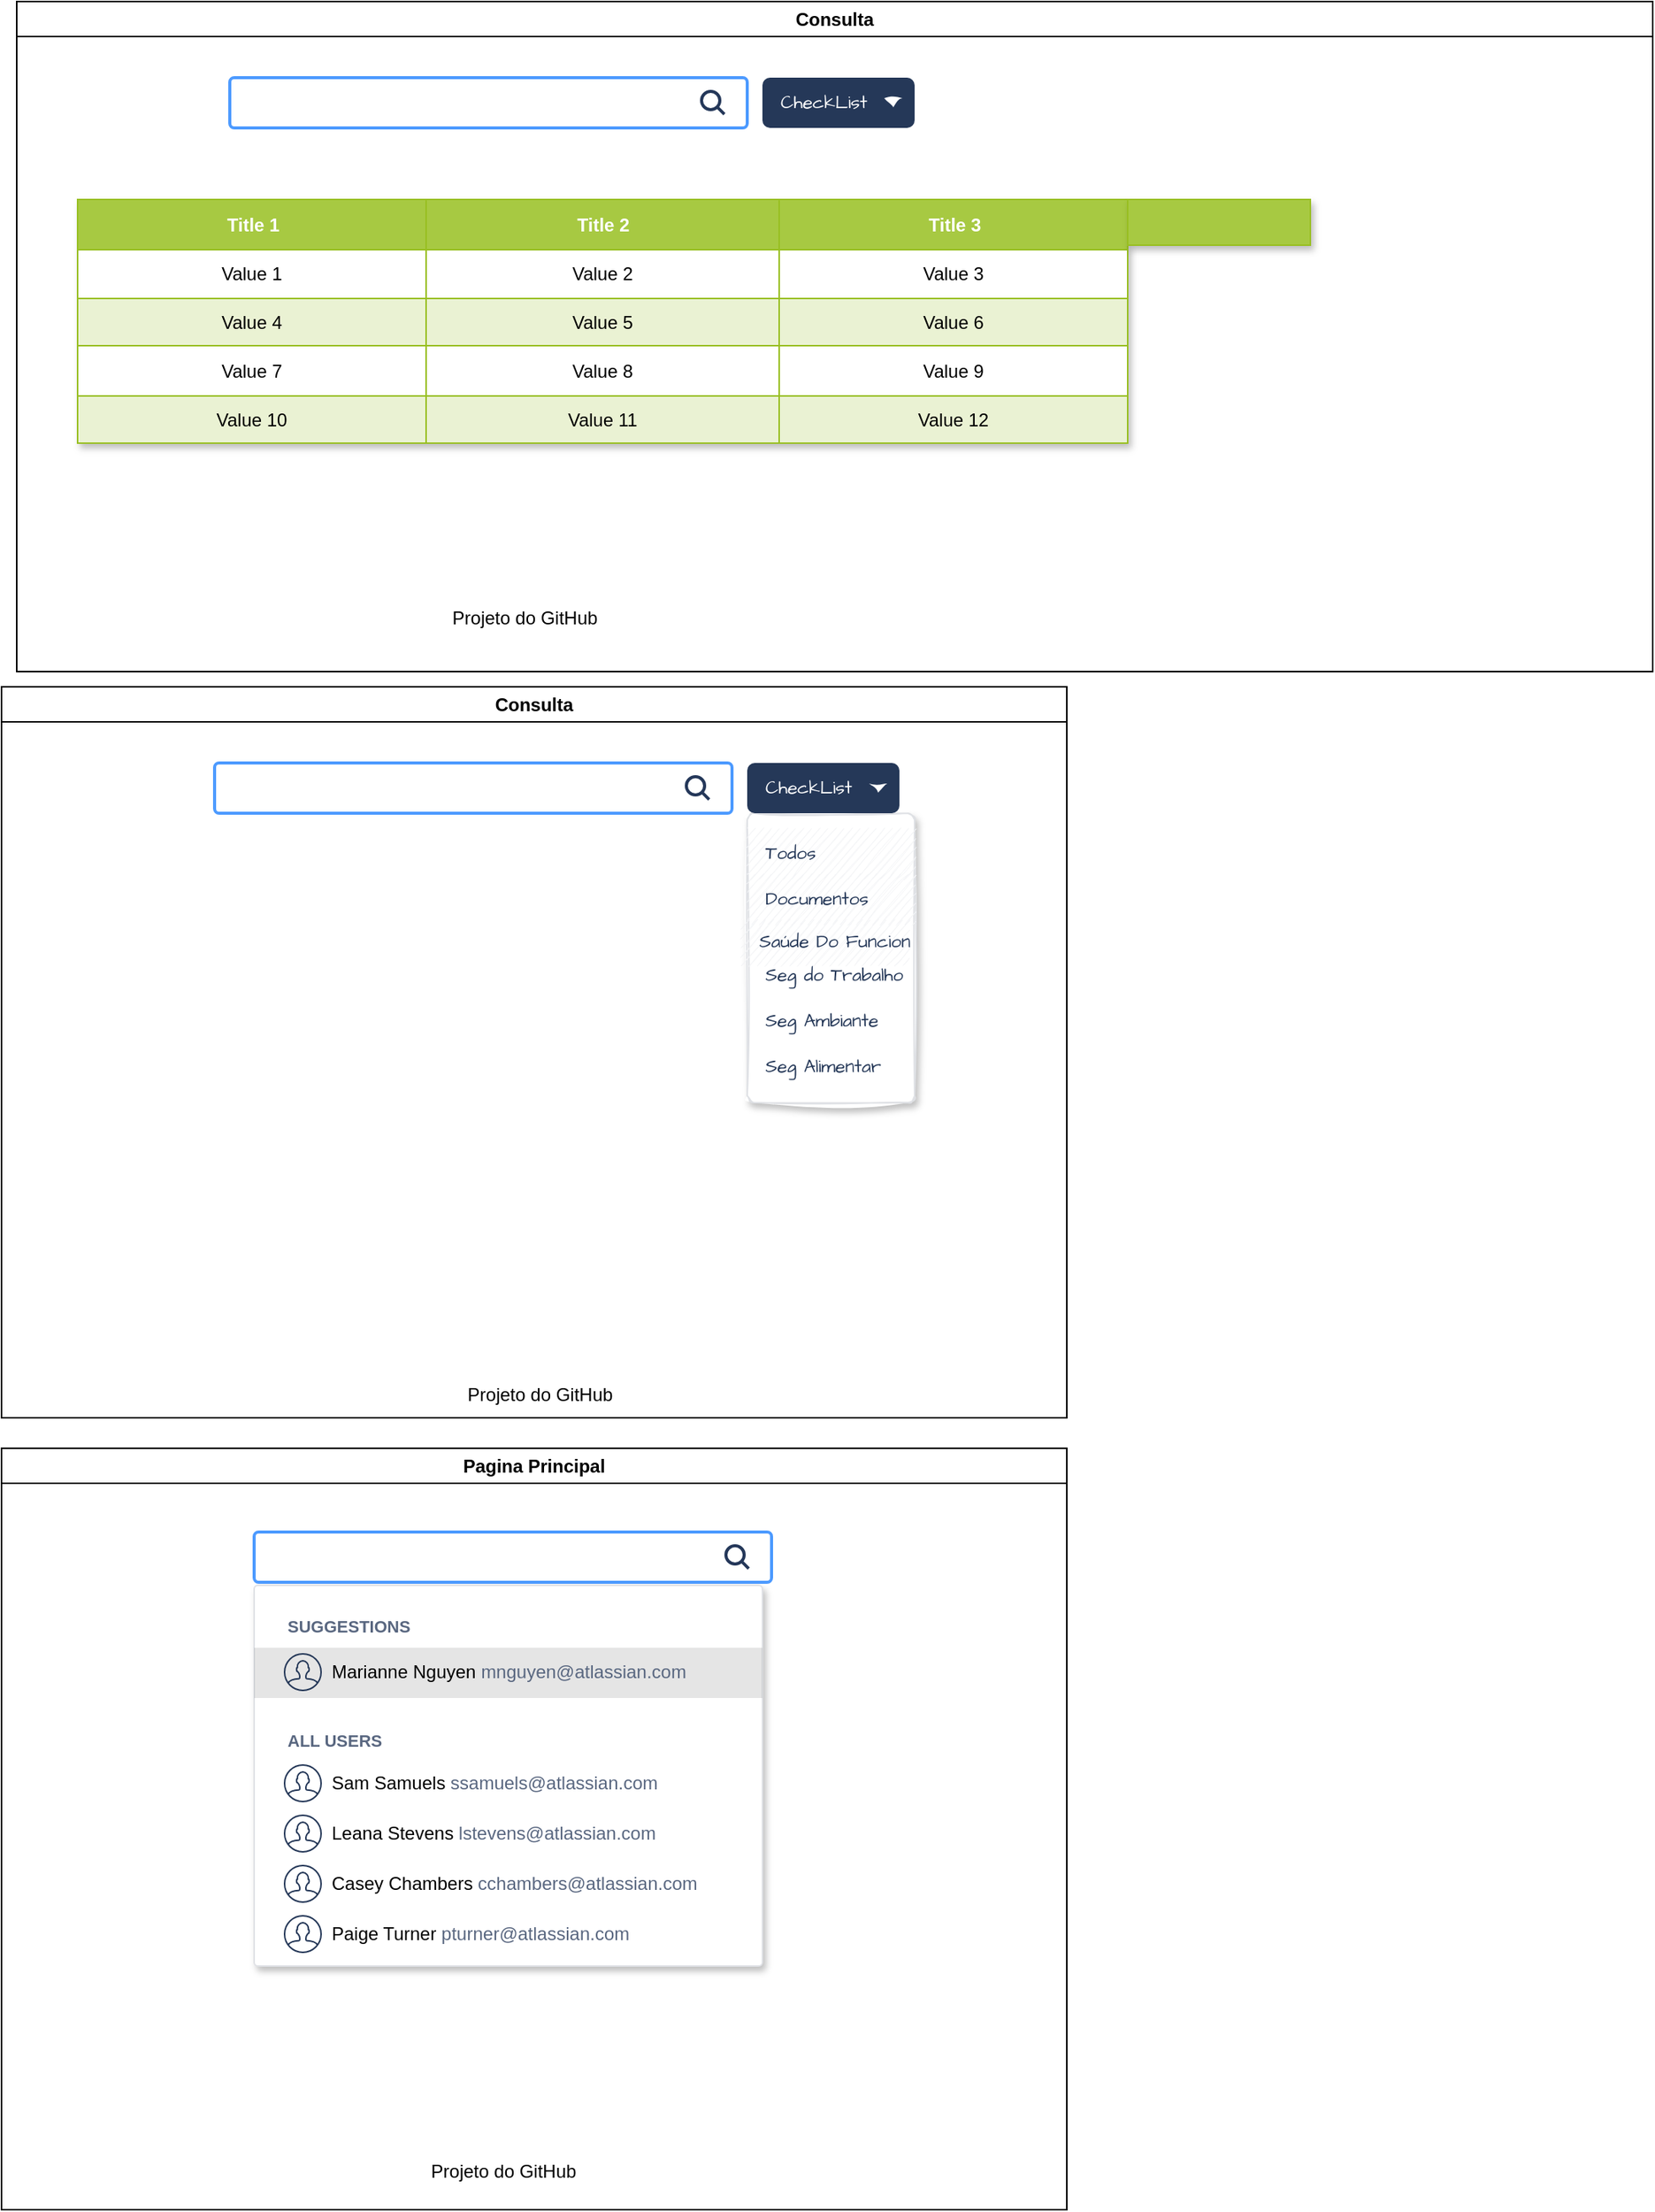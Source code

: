 <mxfile version="21.1.8" type="device" pages="3">
  <diagram id="hYDpLWTTxXOnP5VwEAOP" name="Design">
    <mxGraphModel dx="1643" dy="783" grid="1" gridSize="10" guides="1" tooltips="1" connect="1" arrows="1" fold="1" page="1" pageScale="1" pageWidth="827" pageHeight="1169" math="0" shadow="0">
      <root>
        <mxCell id="0" />
        <mxCell id="1" parent="0" />
        <mxCell id="rD9ZH-jzT0BM88NUUdoJ-6" value="Consulta" style="swimlane;whiteSpace=wrap;html=1;" parent="1" vertex="1">
          <mxGeometry x="90" y="40" width="1075" height="440" as="geometry" />
        </mxCell>
        <mxCell id="rD9ZH-jzT0BM88NUUdoJ-68" value="Projeto do GitHub" style="text;html=1;strokeColor=none;fillColor=none;align=center;verticalAlign=middle;whiteSpace=wrap;rounded=0;" parent="rD9ZH-jzT0BM88NUUdoJ-6" vertex="1">
          <mxGeometry x="259" y="390" width="150" height="30" as="geometry" />
        </mxCell>
        <mxCell id="09MX7oAzeaX3uCbdMfl3-3" value="CheckList" style="rounded=1;fillColor=#253858;strokeColor=none;html=1;fontColor=#ffffff;align=left;fontSize=12;spacingLeft=10;sketch=0;hachureGap=4;pointerEvents=0;fontFamily=Architects Daughter;fontSource=https%3A%2F%2Ffonts.googleapis.com%2Fcss%3Ffamily%3DArchitects%2BDaughter;" parent="rD9ZH-jzT0BM88NUUdoJ-6" vertex="1">
          <mxGeometry x="490" y="50" width="100" height="33" as="geometry" />
        </mxCell>
        <mxCell id="09MX7oAzeaX3uCbdMfl3-4" value="" style="shape=triangle;direction=south;fillColor=#ffffff;strokeColor=none;html=1;sketch=1;hachureGap=4;pointerEvents=0;fontFamily=Architects Daughter;fontSource=https%3A%2F%2Ffonts.googleapis.com%2Fcss%3Ffamily%3DArchitects%2BDaughter;fontSize=20;" parent="09MX7oAzeaX3uCbdMfl3-3" vertex="1">
          <mxGeometry x="1" y="0.5" width="12" height="6" relative="1" as="geometry">
            <mxPoint x="-20" y="-3" as="offset" />
          </mxGeometry>
        </mxCell>
        <mxCell id="09MX7oAzeaX3uCbdMfl3-91" value="" style="rounded=1;arcSize=9;fillColor=#ffffff;strokeColor=#4C9AFF;html=1;strokeWidth=2;spacingLeft=30;fontColor=#000000;align=left" parent="rD9ZH-jzT0BM88NUUdoJ-6" vertex="1">
          <mxGeometry x="140" y="50" width="340" height="33" as="geometry" />
        </mxCell>
        <mxCell id="09MX7oAzeaX3uCbdMfl3-92" value="" style="shape=mxgraph.ios7.icons.looking_glass;fillColor=none;strokeColor=#243759;html=1;strokeWidth=2" parent="09MX7oAzeaX3uCbdMfl3-91" vertex="1">
          <mxGeometry x="1" y="0.5" width="15" height="15" relative="1" as="geometry">
            <mxPoint x="-30" y="-7.5" as="offset" />
          </mxGeometry>
        </mxCell>
        <mxCell id="llxftVUKtbDUr1pnSRmL-74" value="Assets" style="childLayout=tableLayout;recursiveResize=0;strokeColor=#98bf21;fillColor=#A7C942;shadow=1;" vertex="1" parent="rD9ZH-jzT0BM88NUUdoJ-6">
          <mxGeometry x="40" y="130" width="690" height="160" as="geometry" />
        </mxCell>
        <mxCell id="llxftVUKtbDUr1pnSRmL-75" style="shape=tableRow;horizontal=0;startSize=0;swimlaneHead=0;swimlaneBody=0;top=0;left=0;bottom=0;right=0;dropTarget=0;collapsible=0;recursiveResize=0;expand=0;fontStyle=0;strokeColor=inherit;fillColor=#ffffff;" vertex="1" parent="llxftVUKtbDUr1pnSRmL-74">
          <mxGeometry width="690" height="33" as="geometry" />
        </mxCell>
        <mxCell id="llxftVUKtbDUr1pnSRmL-76" value="Title 1" style="connectable=0;recursiveResize=0;strokeColor=inherit;fillColor=#A7C942;align=center;fontStyle=1;fontColor=#FFFFFF;html=1;" vertex="1" parent="llxftVUKtbDUr1pnSRmL-75">
          <mxGeometry width="229" height="33" as="geometry">
            <mxRectangle width="229" height="33" as="alternateBounds" />
          </mxGeometry>
        </mxCell>
        <mxCell id="llxftVUKtbDUr1pnSRmL-77" value="Title 2" style="connectable=0;recursiveResize=0;strokeColor=inherit;fillColor=#A7C942;align=center;fontStyle=1;fontColor=#FFFFFF;html=1;" vertex="1" parent="llxftVUKtbDUr1pnSRmL-75">
          <mxGeometry x="229" width="232" height="33" as="geometry">
            <mxRectangle width="232" height="33" as="alternateBounds" />
          </mxGeometry>
        </mxCell>
        <mxCell id="llxftVUKtbDUr1pnSRmL-78" value="Title 3" style="connectable=0;recursiveResize=0;strokeColor=inherit;fillColor=#A7C942;align=center;fontStyle=1;fontColor=#FFFFFF;html=1;" vertex="1" parent="llxftVUKtbDUr1pnSRmL-75">
          <mxGeometry x="461" width="229" height="33" as="geometry">
            <mxRectangle width="229" height="33" as="alternateBounds" />
          </mxGeometry>
        </mxCell>
        <mxCell id="llxftVUKtbDUr1pnSRmL-79" value="" style="shape=tableRow;horizontal=0;startSize=0;swimlaneHead=0;swimlaneBody=0;top=0;left=0;bottom=0;right=0;dropTarget=0;collapsible=0;recursiveResize=0;expand=0;fontStyle=0;strokeColor=inherit;fillColor=#ffffff;" vertex="1" parent="llxftVUKtbDUr1pnSRmL-74">
          <mxGeometry y="33" width="690" height="32" as="geometry" />
        </mxCell>
        <mxCell id="llxftVUKtbDUr1pnSRmL-80" value="Value 1" style="connectable=0;recursiveResize=0;strokeColor=inherit;fillColor=inherit;align=center;whiteSpace=wrap;html=1;" vertex="1" parent="llxftVUKtbDUr1pnSRmL-79">
          <mxGeometry width="229" height="32" as="geometry">
            <mxRectangle width="229" height="32" as="alternateBounds" />
          </mxGeometry>
        </mxCell>
        <mxCell id="llxftVUKtbDUr1pnSRmL-81" value="Value 2" style="connectable=0;recursiveResize=0;strokeColor=inherit;fillColor=inherit;align=center;whiteSpace=wrap;html=1;" vertex="1" parent="llxftVUKtbDUr1pnSRmL-79">
          <mxGeometry x="229" width="232" height="32" as="geometry">
            <mxRectangle width="232" height="32" as="alternateBounds" />
          </mxGeometry>
        </mxCell>
        <mxCell id="llxftVUKtbDUr1pnSRmL-82" value="Value 3" style="connectable=0;recursiveResize=0;strokeColor=inherit;fillColor=inherit;align=center;whiteSpace=wrap;html=1;" vertex="1" parent="llxftVUKtbDUr1pnSRmL-79">
          <mxGeometry x="461" width="229" height="32" as="geometry">
            <mxRectangle width="229" height="32" as="alternateBounds" />
          </mxGeometry>
        </mxCell>
        <mxCell id="llxftVUKtbDUr1pnSRmL-83" value="" style="shape=tableRow;horizontal=0;startSize=0;swimlaneHead=0;swimlaneBody=0;top=0;left=0;bottom=0;right=0;dropTarget=0;collapsible=0;recursiveResize=0;expand=0;fontStyle=1;strokeColor=inherit;fillColor=#EAF2D3;" vertex="1" parent="llxftVUKtbDUr1pnSRmL-74">
          <mxGeometry y="65" width="690" height="31" as="geometry" />
        </mxCell>
        <mxCell id="llxftVUKtbDUr1pnSRmL-84" value="Value 4" style="connectable=0;recursiveResize=0;strokeColor=inherit;fillColor=inherit;whiteSpace=wrap;html=1;" vertex="1" parent="llxftVUKtbDUr1pnSRmL-83">
          <mxGeometry width="229" height="31" as="geometry">
            <mxRectangle width="229" height="31" as="alternateBounds" />
          </mxGeometry>
        </mxCell>
        <mxCell id="llxftVUKtbDUr1pnSRmL-85" value="Value 5" style="connectable=0;recursiveResize=0;strokeColor=inherit;fillColor=inherit;whiteSpace=wrap;html=1;" vertex="1" parent="llxftVUKtbDUr1pnSRmL-83">
          <mxGeometry x="229" width="232" height="31" as="geometry">
            <mxRectangle width="232" height="31" as="alternateBounds" />
          </mxGeometry>
        </mxCell>
        <mxCell id="llxftVUKtbDUr1pnSRmL-86" value="Value 6" style="connectable=0;recursiveResize=0;strokeColor=inherit;fillColor=inherit;whiteSpace=wrap;html=1;" vertex="1" parent="llxftVUKtbDUr1pnSRmL-83">
          <mxGeometry x="461" width="229" height="31" as="geometry">
            <mxRectangle width="229" height="31" as="alternateBounds" />
          </mxGeometry>
        </mxCell>
        <mxCell id="llxftVUKtbDUr1pnSRmL-87" value="" style="shape=tableRow;horizontal=0;startSize=0;swimlaneHead=0;swimlaneBody=0;top=0;left=0;bottom=0;right=0;dropTarget=0;collapsible=0;recursiveResize=0;expand=0;fontStyle=0;strokeColor=inherit;fillColor=#ffffff;" vertex="1" parent="llxftVUKtbDUr1pnSRmL-74">
          <mxGeometry y="96" width="690" height="33" as="geometry" />
        </mxCell>
        <mxCell id="llxftVUKtbDUr1pnSRmL-88" value="Value 7" style="connectable=0;recursiveResize=0;strokeColor=inherit;fillColor=inherit;fontStyle=0;align=center;whiteSpace=wrap;html=1;" vertex="1" parent="llxftVUKtbDUr1pnSRmL-87">
          <mxGeometry width="229" height="33" as="geometry">
            <mxRectangle width="229" height="33" as="alternateBounds" />
          </mxGeometry>
        </mxCell>
        <mxCell id="llxftVUKtbDUr1pnSRmL-89" value="Value 8" style="connectable=0;recursiveResize=0;strokeColor=inherit;fillColor=inherit;fontStyle=0;align=center;whiteSpace=wrap;html=1;" vertex="1" parent="llxftVUKtbDUr1pnSRmL-87">
          <mxGeometry x="229" width="232" height="33" as="geometry">
            <mxRectangle width="232" height="33" as="alternateBounds" />
          </mxGeometry>
        </mxCell>
        <mxCell id="llxftVUKtbDUr1pnSRmL-90" value="Value 9" style="connectable=0;recursiveResize=0;strokeColor=inherit;fillColor=inherit;fontStyle=0;align=center;whiteSpace=wrap;html=1;" vertex="1" parent="llxftVUKtbDUr1pnSRmL-87">
          <mxGeometry x="461" width="229" height="33" as="geometry">
            <mxRectangle width="229" height="33" as="alternateBounds" />
          </mxGeometry>
        </mxCell>
        <mxCell id="llxftVUKtbDUr1pnSRmL-91" value="" style="shape=tableRow;horizontal=0;startSize=0;swimlaneHead=0;swimlaneBody=0;top=0;left=0;bottom=0;right=0;dropTarget=0;collapsible=0;recursiveResize=0;expand=0;fontStyle=1;strokeColor=inherit;fillColor=#EAF2D3;" vertex="1" parent="llxftVUKtbDUr1pnSRmL-74">
          <mxGeometry y="129" width="690" height="31" as="geometry" />
        </mxCell>
        <mxCell id="llxftVUKtbDUr1pnSRmL-92" value="Value 10" style="connectable=0;recursiveResize=0;strokeColor=inherit;fillColor=inherit;whiteSpace=wrap;html=1;" vertex="1" parent="llxftVUKtbDUr1pnSRmL-91">
          <mxGeometry width="229" height="31" as="geometry">
            <mxRectangle width="229" height="31" as="alternateBounds" />
          </mxGeometry>
        </mxCell>
        <mxCell id="llxftVUKtbDUr1pnSRmL-93" value="Value 11" style="connectable=0;recursiveResize=0;strokeColor=inherit;fillColor=inherit;whiteSpace=wrap;html=1;" vertex="1" parent="llxftVUKtbDUr1pnSRmL-91">
          <mxGeometry x="229" width="232" height="31" as="geometry">
            <mxRectangle width="232" height="31" as="alternateBounds" />
          </mxGeometry>
        </mxCell>
        <mxCell id="llxftVUKtbDUr1pnSRmL-94" value="Value 12" style="connectable=0;recursiveResize=0;strokeColor=inherit;fillColor=inherit;whiteSpace=wrap;html=1;" vertex="1" parent="llxftVUKtbDUr1pnSRmL-91">
          <mxGeometry x="461" width="229" height="31" as="geometry">
            <mxRectangle width="229" height="31" as="alternateBounds" />
          </mxGeometry>
        </mxCell>
        <mxCell id="llxftVUKtbDUr1pnSRmL-95" value="" style="whiteSpace=wrap;html=1;fillColor=#A7C942;strokeColor=#98bf21;shadow=1;" vertex="1" parent="rD9ZH-jzT0BM88NUUdoJ-6">
          <mxGeometry x="730" y="130" width="120" height="30" as="geometry" />
        </mxCell>
        <mxCell id="09MX7oAzeaX3uCbdMfl3-51" value="Pagina Principal" style="swimlane;whiteSpace=wrap;html=1;" parent="1" vertex="1">
          <mxGeometry x="80" y="990" width="700" height="500" as="geometry" />
        </mxCell>
        <mxCell id="09MX7oAzeaX3uCbdMfl3-75" value="" style="rounded=1;arcSize=9;fillColor=#ffffff;strokeColor=#4C9AFF;html=1;strokeWidth=2;spacingLeft=30;fontColor=#000000;align=left" parent="09MX7oAzeaX3uCbdMfl3-51" vertex="1">
          <mxGeometry x="166" y="55" width="340" height="33" as="geometry" />
        </mxCell>
        <mxCell id="09MX7oAzeaX3uCbdMfl3-76" value="" style="shape=mxgraph.ios7.icons.looking_glass;fillColor=none;strokeColor=#243759;html=1;strokeWidth=2" parent="09MX7oAzeaX3uCbdMfl3-75" vertex="1">
          <mxGeometry x="1" y="0.5" width="15" height="15" relative="1" as="geometry">
            <mxPoint x="-30" y="-7.5" as="offset" />
          </mxGeometry>
        </mxCell>
        <mxCell id="09MX7oAzeaX3uCbdMfl3-77" value="" style="rounded=1;fillColor=#ffffff;strokeColor=#DFE1E5;shadow=1;arcSize=1" parent="09MX7oAzeaX3uCbdMfl3-51" vertex="1">
          <mxGeometry x="166" y="90" width="334" height="250" as="geometry" />
        </mxCell>
        <mxCell id="09MX7oAzeaX3uCbdMfl3-78" value="SUGGESTIONS" style="fillColor=none;strokeColor=none;html=1;resizeWidth=1;align=left;spacingLeft=20;fontSize=11;fontStyle=1;fontColor=#596780" parent="09MX7oAzeaX3uCbdMfl3-77" vertex="1">
          <mxGeometry width="265.235" height="33" relative="1" as="geometry">
            <mxPoint y="10" as="offset" />
          </mxGeometry>
        </mxCell>
        <mxCell id="09MX7oAzeaX3uCbdMfl3-79" value="" style="rounded=0;fillColor=#000000;strokeColor=none;html=1;opacity=10;resizeWidth=1" parent="09MX7oAzeaX3uCbdMfl3-77" vertex="1">
          <mxGeometry width="334" height="33" relative="1" as="geometry">
            <mxPoint y="41" as="offset" />
          </mxGeometry>
        </mxCell>
        <mxCell id="09MX7oAzeaX3uCbdMfl3-80" value="Marianne Nguyen &lt;font color=&quot;#596780&quot;&gt;mnguyen@atlassian.com&lt;/font&gt;" style="shape=mxgraph.ios7.icons.user;fillColor=none;strokeColor=#253858;html=1;;align=left;fontSize=12;spacingLeft=5;labelPosition=right;verticalLabelPosition=middle;verticalAlign=middle;" parent="09MX7oAzeaX3uCbdMfl3-77" vertex="1">
          <mxGeometry width="24" height="24" relative="1" as="geometry">
            <mxPoint x="20" y="45" as="offset" />
          </mxGeometry>
        </mxCell>
        <mxCell id="09MX7oAzeaX3uCbdMfl3-81" value="ALL USERS" style="fillColor=none;strokeColor=none;html=1;resizeWidth=1;align=left;spacingLeft=20;fontSize=11;fontStyle=1;fontColor=#596780" parent="09MX7oAzeaX3uCbdMfl3-77" vertex="1">
          <mxGeometry width="265.235" height="33" relative="1" as="geometry">
            <mxPoint y="85" as="offset" />
          </mxGeometry>
        </mxCell>
        <mxCell id="09MX7oAzeaX3uCbdMfl3-82" value="Sam Samuels &lt;font color=&quot;#596780&quot;&gt;ssamuels@atlassian.com&lt;/font&gt;" style="shape=mxgraph.ios7.icons.user;fillColor=none;strokeColor=#253858;html=1;;align=left;fontSize=12;spacingLeft=5;labelPosition=right;verticalLabelPosition=middle;verticalAlign=middle;" parent="09MX7oAzeaX3uCbdMfl3-77" vertex="1">
          <mxGeometry width="24" height="24" relative="1" as="geometry">
            <mxPoint x="20" y="118" as="offset" />
          </mxGeometry>
        </mxCell>
        <mxCell id="09MX7oAzeaX3uCbdMfl3-83" value="Leana Stevens &lt;font color=&quot;#596780&quot;&gt;lstevens@atlassian.com&lt;/font&gt;" style="shape=mxgraph.ios7.icons.user;fillColor=none;strokeColor=#253858;html=1;;align=left;fontSize=12;spacingLeft=5;labelPosition=right;verticalLabelPosition=middle;verticalAlign=middle;" parent="09MX7oAzeaX3uCbdMfl3-77" vertex="1">
          <mxGeometry width="24" height="24" relative="1" as="geometry">
            <mxPoint x="20" y="151" as="offset" />
          </mxGeometry>
        </mxCell>
        <mxCell id="09MX7oAzeaX3uCbdMfl3-84" value="Casey Chambers &lt;font color=&quot;#596780&quot;&gt;cchambers@atlassian.com&lt;/font&gt;" style="shape=mxgraph.ios7.icons.user;fillColor=none;strokeColor=#253858;html=1;;align=left;fontSize=12;spacingLeft=5;labelPosition=right;verticalLabelPosition=middle;verticalAlign=middle;" parent="09MX7oAzeaX3uCbdMfl3-77" vertex="1">
          <mxGeometry width="24" height="24" relative="1" as="geometry">
            <mxPoint x="20" y="184" as="offset" />
          </mxGeometry>
        </mxCell>
        <mxCell id="09MX7oAzeaX3uCbdMfl3-85" value="Paige Turner &lt;font color=&quot;#596780&quot;&gt;pturner@atlassian.com&lt;/font&gt;" style="shape=mxgraph.ios7.icons.user;fillColor=none;strokeColor=#253858;html=1;;align=left;fontSize=12;spacingLeft=5;labelPosition=right;verticalLabelPosition=middle;verticalAlign=middle;" parent="09MX7oAzeaX3uCbdMfl3-77" vertex="1">
          <mxGeometry width="24" height="24" relative="1" as="geometry">
            <mxPoint x="20" y="217" as="offset" />
          </mxGeometry>
        </mxCell>
        <mxCell id="09MX7oAzeaX3uCbdMfl3-93" value="Projeto do GitHub" style="text;html=1;strokeColor=none;fillColor=none;align=center;verticalAlign=middle;whiteSpace=wrap;rounded=0;" parent="09MX7oAzeaX3uCbdMfl3-51" vertex="1">
          <mxGeometry x="255" y="460" width="150" height="30" as="geometry" />
        </mxCell>
        <mxCell id="llxftVUKtbDUr1pnSRmL-26" value="Consulta" style="swimlane;whiteSpace=wrap;html=1;" vertex="1" parent="1">
          <mxGeometry x="80" y="490" width="700" height="480" as="geometry" />
        </mxCell>
        <mxCell id="llxftVUKtbDUr1pnSRmL-27" value="Projeto do GitHub" style="text;html=1;strokeColor=none;fillColor=none;align=center;verticalAlign=middle;whiteSpace=wrap;rounded=0;" vertex="1" parent="llxftVUKtbDUr1pnSRmL-26">
          <mxGeometry x="279" y="450" width="150" height="30" as="geometry" />
        </mxCell>
        <mxCell id="llxftVUKtbDUr1pnSRmL-28" value="" style="rounded=1;fillColor=#ffffff;strokeColor=#DFE1E5;shadow=1;html=1;arcSize=4;sketch=1;hachureGap=4;pointerEvents=0;fontFamily=Architects Daughter;fontSource=https%3A%2F%2Ffonts.googleapis.com%2Fcss%3Ffamily%3DArchitects%2BDaughter;fontSize=20;" vertex="1" parent="llxftVUKtbDUr1pnSRmL-26">
          <mxGeometry x="490" y="83" width="110" height="190" as="geometry" />
        </mxCell>
        <mxCell id="llxftVUKtbDUr1pnSRmL-29" value="Documentos" style="rounded=0;fillColor=#F4F5F7;strokeColor=none;shadow=0;html=1;align=left;fontSize=12;spacingLeft=10;fontColor=#253858;resizeWidth=1;sketch=1;hachureGap=4;pointerEvents=0;fontFamily=Architects Daughter;fontSource=https%3A%2F%2Ffonts.googleapis.com%2Fcss%3Ffamily%3DArchitects%2BDaughter;" vertex="1" parent="llxftVUKtbDUr1pnSRmL-28">
          <mxGeometry width="110" height="33" relative="1" as="geometry">
            <mxPoint y="40" as="offset" />
          </mxGeometry>
        </mxCell>
        <mxCell id="llxftVUKtbDUr1pnSRmL-30" value="Seg do Trabalho" style="rounded=0;fillColor=none;strokeColor=none;shadow=0;html=1;align=left;fontSize=12;spacingLeft=10;fontColor=#253858;resizeWidth=1;sketch=1;hachureGap=4;pointerEvents=0;fontFamily=Architects Daughter;fontSource=https%3A%2F%2Ffonts.googleapis.com%2Fcss%3Ffamily%3DArchitects%2BDaughter;" vertex="1" parent="llxftVUKtbDUr1pnSRmL-28">
          <mxGeometry width="110" height="33" relative="1" as="geometry">
            <mxPoint y="90" as="offset" />
          </mxGeometry>
        </mxCell>
        <mxCell id="llxftVUKtbDUr1pnSRmL-31" value="Seg Ambiante&amp;nbsp;" style="rounded=0;fillColor=none;strokeColor=none;shadow=0;html=1;align=left;fontSize=12;spacingLeft=10;fontColor=#253858;resizeWidth=1;sketch=1;hachureGap=4;pointerEvents=0;fontFamily=Architects Daughter;fontSource=https%3A%2F%2Ffonts.googleapis.com%2Fcss%3Ffamily%3DArchitects%2BDaughter;" vertex="1" parent="llxftVUKtbDUr1pnSRmL-28">
          <mxGeometry width="110" height="33" relative="1" as="geometry">
            <mxPoint y="120" as="offset" />
          </mxGeometry>
        </mxCell>
        <mxCell id="llxftVUKtbDUr1pnSRmL-32" value="Seg Alimentar" style="rounded=0;fillColor=none;strokeColor=none;shadow=0;html=1;align=left;fontSize=12;spacingLeft=10;fontColor=#253858;resizeWidth=1;sketch=1;hachureGap=4;pointerEvents=0;fontFamily=Architects Daughter;fontSource=https%3A%2F%2Ffonts.googleapis.com%2Fcss%3Ffamily%3DArchitects%2BDaughter;" vertex="1" parent="llxftVUKtbDUr1pnSRmL-28">
          <mxGeometry width="110" height="33" relative="1" as="geometry">
            <mxPoint y="150" as="offset" />
          </mxGeometry>
        </mxCell>
        <mxCell id="llxftVUKtbDUr1pnSRmL-33" value="Saúde Do Funcion" style="rounded=0;fillColor=#F4F5F7;strokeColor=none;shadow=0;html=1;align=left;fontSize=12;spacingLeft=10;fontColor=#253858;resizeWidth=1;sketch=1;hachureGap=4;pointerEvents=0;fontFamily=Architects Daughter;fontSource=https%3A%2F%2Ffonts.googleapis.com%2Fcss%3Ffamily%3DArchitects%2BDaughter;" vertex="1" parent="llxftVUKtbDUr1pnSRmL-28">
          <mxGeometry x="-4" y="70" width="110" height="30" as="geometry" />
        </mxCell>
        <mxCell id="llxftVUKtbDUr1pnSRmL-34" value="Todos" style="rounded=0;fillColor=#F4F5F7;strokeColor=none;shadow=0;html=1;align=left;fontSize=12;spacingLeft=10;fontColor=#253858;resizeWidth=1;sketch=1;hachureGap=4;pointerEvents=0;fontFamily=Architects Daughter;fontSource=https%3A%2F%2Ffonts.googleapis.com%2Fcss%3Ffamily%3DArchitects%2BDaughter;" vertex="1" parent="llxftVUKtbDUr1pnSRmL-28">
          <mxGeometry y="10" width="110" height="33" as="geometry" />
        </mxCell>
        <mxCell id="llxftVUKtbDUr1pnSRmL-35" value="CheckList" style="rounded=1;fillColor=#253858;strokeColor=none;html=1;fontColor=#ffffff;align=left;fontSize=12;spacingLeft=10;sketch=0;hachureGap=4;pointerEvents=0;fontFamily=Architects Daughter;fontSource=https%3A%2F%2Ffonts.googleapis.com%2Fcss%3Ffamily%3DArchitects%2BDaughter;" vertex="1" parent="llxftVUKtbDUr1pnSRmL-26">
          <mxGeometry x="490" y="50" width="100" height="33" as="geometry" />
        </mxCell>
        <mxCell id="llxftVUKtbDUr1pnSRmL-36" value="" style="shape=triangle;direction=south;fillColor=#ffffff;strokeColor=none;html=1;sketch=1;hachureGap=4;pointerEvents=0;fontFamily=Architects Daughter;fontSource=https%3A%2F%2Ffonts.googleapis.com%2Fcss%3Ffamily%3DArchitects%2BDaughter;fontSize=20;" vertex="1" parent="llxftVUKtbDUr1pnSRmL-35">
          <mxGeometry x="1" y="0.5" width="12" height="6" relative="1" as="geometry">
            <mxPoint x="-20" y="-3" as="offset" />
          </mxGeometry>
        </mxCell>
        <mxCell id="llxftVUKtbDUr1pnSRmL-37" value="" style="rounded=1;arcSize=9;fillColor=#ffffff;strokeColor=#4C9AFF;html=1;strokeWidth=2;spacingLeft=30;fontColor=#000000;align=left" vertex="1" parent="llxftVUKtbDUr1pnSRmL-26">
          <mxGeometry x="140" y="50" width="340" height="33" as="geometry" />
        </mxCell>
        <mxCell id="llxftVUKtbDUr1pnSRmL-38" value="" style="shape=mxgraph.ios7.icons.looking_glass;fillColor=none;strokeColor=#243759;html=1;strokeWidth=2" vertex="1" parent="llxftVUKtbDUr1pnSRmL-37">
          <mxGeometry x="1" y="0.5" width="15" height="15" relative="1" as="geometry">
            <mxPoint x="-30" y="-7.5" as="offset" />
          </mxGeometry>
        </mxCell>
      </root>
    </mxGraphModel>
  </diagram>
  <diagram id="ysssjvyGe_l7s7X1TWlq" name="BD CheckList">
    <mxGraphModel dx="832" dy="452" grid="1" gridSize="10" guides="1" tooltips="1" connect="1" arrows="1" fold="1" page="1" pageScale="1" pageWidth="827" pageHeight="1169" math="0" shadow="0">
      <root>
        <mxCell id="0" />
        <mxCell id="1" parent="0" />
        <mxCell id="895QK1fmOy8rYr-o2RLP-1" value="PerguntasPadrão" style="shape=table;startSize=30;container=1;collapsible=1;childLayout=tableLayout;fixedRows=1;rowLines=0;fontStyle=1;align=center;resizeLast=1;" parent="1" vertex="1">
          <mxGeometry x="245" y="290" width="150" height="150" as="geometry" />
        </mxCell>
        <mxCell id="895QK1fmOy8rYr-o2RLP-2" value="" style="shape=tableRow;horizontal=0;startSize=0;swimlaneHead=0;swimlaneBody=0;fillColor=none;collapsible=0;dropTarget=0;points=[[0,0.5],[1,0.5]];portConstraint=eastwest;top=0;left=0;right=0;bottom=1;" parent="895QK1fmOy8rYr-o2RLP-1" vertex="1">
          <mxGeometry y="30" width="150" height="30" as="geometry" />
        </mxCell>
        <mxCell id="895QK1fmOy8rYr-o2RLP-3" value="PK" style="shape=partialRectangle;connectable=0;fillColor=none;top=0;left=0;bottom=0;right=0;fontStyle=1;overflow=hidden;" parent="895QK1fmOy8rYr-o2RLP-2" vertex="1">
          <mxGeometry width="30" height="30" as="geometry">
            <mxRectangle width="30" height="30" as="alternateBounds" />
          </mxGeometry>
        </mxCell>
        <mxCell id="895QK1fmOy8rYr-o2RLP-4" value="ID" style="shape=partialRectangle;connectable=0;fillColor=none;top=0;left=0;bottom=0;right=0;align=left;spacingLeft=6;fontStyle=5;overflow=hidden;" parent="895QK1fmOy8rYr-o2RLP-2" vertex="1">
          <mxGeometry x="30" width="120" height="30" as="geometry">
            <mxRectangle width="120" height="30" as="alternateBounds" />
          </mxGeometry>
        </mxCell>
        <mxCell id="895QK1fmOy8rYr-o2RLP-5" value="" style="shape=tableRow;horizontal=0;startSize=0;swimlaneHead=0;swimlaneBody=0;fillColor=none;collapsible=0;dropTarget=0;points=[[0,0.5],[1,0.5]];portConstraint=eastwest;top=0;left=0;right=0;bottom=0;" parent="895QK1fmOy8rYr-o2RLP-1" vertex="1">
          <mxGeometry y="60" width="150" height="30" as="geometry" />
        </mxCell>
        <mxCell id="895QK1fmOy8rYr-o2RLP-6" value="" style="shape=partialRectangle;connectable=0;fillColor=none;top=0;left=0;bottom=0;right=0;editable=1;overflow=hidden;" parent="895QK1fmOy8rYr-o2RLP-5" vertex="1">
          <mxGeometry width="30" height="30" as="geometry">
            <mxRectangle width="30" height="30" as="alternateBounds" />
          </mxGeometry>
        </mxCell>
        <mxCell id="895QK1fmOy8rYr-o2RLP-7" value="Pergunta 1" style="shape=partialRectangle;connectable=0;fillColor=none;top=0;left=0;bottom=0;right=0;align=left;spacingLeft=6;overflow=hidden;" parent="895QK1fmOy8rYr-o2RLP-5" vertex="1">
          <mxGeometry x="30" width="120" height="30" as="geometry">
            <mxRectangle width="120" height="30" as="alternateBounds" />
          </mxGeometry>
        </mxCell>
        <mxCell id="895QK1fmOy8rYr-o2RLP-8" value="" style="shape=tableRow;horizontal=0;startSize=0;swimlaneHead=0;swimlaneBody=0;fillColor=none;collapsible=0;dropTarget=0;points=[[0,0.5],[1,0.5]];portConstraint=eastwest;top=0;left=0;right=0;bottom=0;" parent="895QK1fmOy8rYr-o2RLP-1" vertex="1">
          <mxGeometry y="90" width="150" height="30" as="geometry" />
        </mxCell>
        <mxCell id="895QK1fmOy8rYr-o2RLP-9" value="" style="shape=partialRectangle;connectable=0;fillColor=none;top=0;left=0;bottom=0;right=0;editable=1;overflow=hidden;" parent="895QK1fmOy8rYr-o2RLP-8" vertex="1">
          <mxGeometry width="30" height="30" as="geometry">
            <mxRectangle width="30" height="30" as="alternateBounds" />
          </mxGeometry>
        </mxCell>
        <mxCell id="895QK1fmOy8rYr-o2RLP-10" value="Opção (1,2,3)" style="shape=partialRectangle;connectable=0;fillColor=none;top=0;left=0;bottom=0;right=0;align=left;spacingLeft=6;overflow=hidden;" parent="895QK1fmOy8rYr-o2RLP-8" vertex="1">
          <mxGeometry x="30" width="120" height="30" as="geometry">
            <mxRectangle width="120" height="30" as="alternateBounds" />
          </mxGeometry>
        </mxCell>
        <mxCell id="895QK1fmOy8rYr-o2RLP-11" value="" style="shape=tableRow;horizontal=0;startSize=0;swimlaneHead=0;swimlaneBody=0;fillColor=none;collapsible=0;dropTarget=0;points=[[0,0.5],[1,0.5]];portConstraint=eastwest;top=0;left=0;right=0;bottom=0;" parent="895QK1fmOy8rYr-o2RLP-1" vertex="1">
          <mxGeometry y="120" width="150" height="30" as="geometry" />
        </mxCell>
        <mxCell id="895QK1fmOy8rYr-o2RLP-12" value="" style="shape=partialRectangle;connectable=0;fillColor=none;top=0;left=0;bottom=0;right=0;editable=1;overflow=hidden;" parent="895QK1fmOy8rYr-o2RLP-11" vertex="1">
          <mxGeometry width="30" height="30" as="geometry">
            <mxRectangle width="30" height="30" as="alternateBounds" />
          </mxGeometry>
        </mxCell>
        <mxCell id="895QK1fmOy8rYr-o2RLP-13" value="Observação" style="shape=partialRectangle;connectable=0;fillColor=none;top=0;left=0;bottom=0;right=0;align=left;spacingLeft=6;overflow=hidden;" parent="895QK1fmOy8rYr-o2RLP-11" vertex="1">
          <mxGeometry x="30" width="120" height="30" as="geometry">
            <mxRectangle width="120" height="30" as="alternateBounds" />
          </mxGeometry>
        </mxCell>
        <mxCell id="-gHLVp9EsM4biF3PO2Wi-1" value="Usuário" style="shape=table;startSize=30;container=1;collapsible=1;childLayout=tableLayout;fixedRows=1;rowLines=0;fontStyle=1;align=center;resizeLast=1;" parent="1" vertex="1">
          <mxGeometry x="50" y="110" width="120" height="150" as="geometry" />
        </mxCell>
        <mxCell id="-gHLVp9EsM4biF3PO2Wi-2" value="" style="shape=tableRow;horizontal=0;startSize=0;swimlaneHead=0;swimlaneBody=0;fillColor=none;collapsible=0;dropTarget=0;points=[[0,0.5],[1,0.5]];portConstraint=eastwest;top=0;left=0;right=0;bottom=1;" parent="-gHLVp9EsM4biF3PO2Wi-1" vertex="1">
          <mxGeometry y="30" width="120" height="30" as="geometry" />
        </mxCell>
        <mxCell id="-gHLVp9EsM4biF3PO2Wi-3" value="PK" style="shape=partialRectangle;connectable=0;fillColor=none;top=0;left=0;bottom=0;right=0;fontStyle=1;overflow=hidden;" parent="-gHLVp9EsM4biF3PO2Wi-2" vertex="1">
          <mxGeometry width="30" height="30" as="geometry">
            <mxRectangle width="30" height="30" as="alternateBounds" />
          </mxGeometry>
        </mxCell>
        <mxCell id="-gHLVp9EsM4biF3PO2Wi-4" value="ID" style="shape=partialRectangle;connectable=0;fillColor=none;top=0;left=0;bottom=0;right=0;align=left;spacingLeft=6;fontStyle=5;overflow=hidden;" parent="-gHLVp9EsM4biF3PO2Wi-2" vertex="1">
          <mxGeometry x="30" width="90" height="30" as="geometry">
            <mxRectangle width="90" height="30" as="alternateBounds" />
          </mxGeometry>
        </mxCell>
        <mxCell id="-gHLVp9EsM4biF3PO2Wi-5" value="" style="shape=tableRow;horizontal=0;startSize=0;swimlaneHead=0;swimlaneBody=0;fillColor=none;collapsible=0;dropTarget=0;points=[[0,0.5],[1,0.5]];portConstraint=eastwest;top=0;left=0;right=0;bottom=0;" parent="-gHLVp9EsM4biF3PO2Wi-1" vertex="1">
          <mxGeometry y="60" width="120" height="30" as="geometry" />
        </mxCell>
        <mxCell id="-gHLVp9EsM4biF3PO2Wi-6" value="" style="shape=partialRectangle;connectable=0;fillColor=none;top=0;left=0;bottom=0;right=0;editable=1;overflow=hidden;" parent="-gHLVp9EsM4biF3PO2Wi-5" vertex="1">
          <mxGeometry width="30" height="30" as="geometry">
            <mxRectangle width="30" height="30" as="alternateBounds" />
          </mxGeometry>
        </mxCell>
        <mxCell id="-gHLVp9EsM4biF3PO2Wi-7" value="Nome" style="shape=partialRectangle;connectable=0;fillColor=none;top=0;left=0;bottom=0;right=0;align=left;spacingLeft=6;overflow=hidden;" parent="-gHLVp9EsM4biF3PO2Wi-5" vertex="1">
          <mxGeometry x="30" width="90" height="30" as="geometry">
            <mxRectangle width="90" height="30" as="alternateBounds" />
          </mxGeometry>
        </mxCell>
        <mxCell id="-gHLVp9EsM4biF3PO2Wi-8" value="" style="shape=tableRow;horizontal=0;startSize=0;swimlaneHead=0;swimlaneBody=0;fillColor=none;collapsible=0;dropTarget=0;points=[[0,0.5],[1,0.5]];portConstraint=eastwest;top=0;left=0;right=0;bottom=0;" parent="-gHLVp9EsM4biF3PO2Wi-1" vertex="1">
          <mxGeometry y="90" width="120" height="30" as="geometry" />
        </mxCell>
        <mxCell id="-gHLVp9EsM4biF3PO2Wi-9" value="" style="shape=partialRectangle;connectable=0;fillColor=none;top=0;left=0;bottom=0;right=0;editable=1;overflow=hidden;" parent="-gHLVp9EsM4biF3PO2Wi-8" vertex="1">
          <mxGeometry width="30" height="30" as="geometry">
            <mxRectangle width="30" height="30" as="alternateBounds" />
          </mxGeometry>
        </mxCell>
        <mxCell id="-gHLVp9EsM4biF3PO2Wi-10" value="Email" style="shape=partialRectangle;connectable=0;fillColor=none;top=0;left=0;bottom=0;right=0;align=left;spacingLeft=6;overflow=hidden;" parent="-gHLVp9EsM4biF3PO2Wi-8" vertex="1">
          <mxGeometry x="30" width="90" height="30" as="geometry">
            <mxRectangle width="90" height="30" as="alternateBounds" />
          </mxGeometry>
        </mxCell>
        <mxCell id="-gHLVp9EsM4biF3PO2Wi-11" value="" style="shape=tableRow;horizontal=0;startSize=0;swimlaneHead=0;swimlaneBody=0;fillColor=none;collapsible=0;dropTarget=0;points=[[0,0.5],[1,0.5]];portConstraint=eastwest;top=0;left=0;right=0;bottom=0;" parent="-gHLVp9EsM4biF3PO2Wi-1" vertex="1">
          <mxGeometry y="120" width="120" height="30" as="geometry" />
        </mxCell>
        <mxCell id="-gHLVp9EsM4biF3PO2Wi-12" value="" style="shape=partialRectangle;connectable=0;fillColor=none;top=0;left=0;bottom=0;right=0;editable=1;overflow=hidden;" parent="-gHLVp9EsM4biF3PO2Wi-11" vertex="1">
          <mxGeometry width="30" height="30" as="geometry">
            <mxRectangle width="30" height="30" as="alternateBounds" />
          </mxGeometry>
        </mxCell>
        <mxCell id="-gHLVp9EsM4biF3PO2Wi-13" value="" style="shape=partialRectangle;connectable=0;fillColor=none;top=0;left=0;bottom=0;right=0;align=left;spacingLeft=6;overflow=hidden;" parent="-gHLVp9EsM4biF3PO2Wi-11" vertex="1">
          <mxGeometry x="30" width="90" height="30" as="geometry">
            <mxRectangle width="90" height="30" as="alternateBounds" />
          </mxGeometry>
        </mxCell>
        <mxCell id="-gHLVp9EsM4biF3PO2Wi-14" value="NovasPerguntas" style="shape=table;startSize=30;container=1;collapsible=1;childLayout=tableLayout;fixedRows=1;rowLines=0;fontStyle=1;align=center;resizeLast=1;" parent="1" vertex="1">
          <mxGeometry x="490" y="110" width="130" height="150" as="geometry" />
        </mxCell>
        <mxCell id="-gHLVp9EsM4biF3PO2Wi-15" value="" style="shape=tableRow;horizontal=0;startSize=0;swimlaneHead=0;swimlaneBody=0;fillColor=none;collapsible=0;dropTarget=0;points=[[0,0.5],[1,0.5]];portConstraint=eastwest;top=0;left=0;right=0;bottom=1;" parent="-gHLVp9EsM4biF3PO2Wi-14" vertex="1">
          <mxGeometry y="30" width="130" height="30" as="geometry" />
        </mxCell>
        <mxCell id="-gHLVp9EsM4biF3PO2Wi-16" value="PK" style="shape=partialRectangle;connectable=0;fillColor=none;top=0;left=0;bottom=0;right=0;fontStyle=1;overflow=hidden;" parent="-gHLVp9EsM4biF3PO2Wi-15" vertex="1">
          <mxGeometry width="30" height="30" as="geometry">
            <mxRectangle width="30" height="30" as="alternateBounds" />
          </mxGeometry>
        </mxCell>
        <mxCell id="-gHLVp9EsM4biF3PO2Wi-17" value="ID" style="shape=partialRectangle;connectable=0;fillColor=none;top=0;left=0;bottom=0;right=0;align=left;spacingLeft=6;fontStyle=5;overflow=hidden;" parent="-gHLVp9EsM4biF3PO2Wi-15" vertex="1">
          <mxGeometry x="30" width="100" height="30" as="geometry">
            <mxRectangle width="100" height="30" as="alternateBounds" />
          </mxGeometry>
        </mxCell>
        <mxCell id="-gHLVp9EsM4biF3PO2Wi-18" value="" style="shape=tableRow;horizontal=0;startSize=0;swimlaneHead=0;swimlaneBody=0;fillColor=none;collapsible=0;dropTarget=0;points=[[0,0.5],[1,0.5]];portConstraint=eastwest;top=0;left=0;right=0;bottom=0;" parent="-gHLVp9EsM4biF3PO2Wi-14" vertex="1">
          <mxGeometry y="60" width="130" height="30" as="geometry" />
        </mxCell>
        <mxCell id="-gHLVp9EsM4biF3PO2Wi-19" value="" style="shape=partialRectangle;connectable=0;fillColor=none;top=0;left=0;bottom=0;right=0;editable=1;overflow=hidden;" parent="-gHLVp9EsM4biF3PO2Wi-18" vertex="1">
          <mxGeometry width="30" height="30" as="geometry">
            <mxRectangle width="30" height="30" as="alternateBounds" />
          </mxGeometry>
        </mxCell>
        <mxCell id="-gHLVp9EsM4biF3PO2Wi-20" value="NovaPergunta" style="shape=partialRectangle;connectable=0;fillColor=none;top=0;left=0;bottom=0;right=0;align=left;spacingLeft=6;overflow=hidden;" parent="-gHLVp9EsM4biF3PO2Wi-18" vertex="1">
          <mxGeometry x="30" width="100" height="30" as="geometry">
            <mxRectangle width="100" height="30" as="alternateBounds" />
          </mxGeometry>
        </mxCell>
        <mxCell id="-gHLVp9EsM4biF3PO2Wi-21" value="" style="shape=tableRow;horizontal=0;startSize=0;swimlaneHead=0;swimlaneBody=0;fillColor=none;collapsible=0;dropTarget=0;points=[[0,0.5],[1,0.5]];portConstraint=eastwest;top=0;left=0;right=0;bottom=0;" parent="-gHLVp9EsM4biF3PO2Wi-14" vertex="1">
          <mxGeometry y="90" width="130" height="30" as="geometry" />
        </mxCell>
        <mxCell id="-gHLVp9EsM4biF3PO2Wi-22" value="" style="shape=partialRectangle;connectable=0;fillColor=none;top=0;left=0;bottom=0;right=0;editable=1;overflow=hidden;" parent="-gHLVp9EsM4biF3PO2Wi-21" vertex="1">
          <mxGeometry width="30" height="30" as="geometry">
            <mxRectangle width="30" height="30" as="alternateBounds" />
          </mxGeometry>
        </mxCell>
        <mxCell id="-gHLVp9EsM4biF3PO2Wi-23" value="Opção (1,2,3)" style="shape=partialRectangle;connectable=0;fillColor=none;top=0;left=0;bottom=0;right=0;align=left;spacingLeft=6;overflow=hidden;" parent="-gHLVp9EsM4biF3PO2Wi-21" vertex="1">
          <mxGeometry x="30" width="100" height="30" as="geometry">
            <mxRectangle width="100" height="30" as="alternateBounds" />
          </mxGeometry>
        </mxCell>
        <mxCell id="-gHLVp9EsM4biF3PO2Wi-24" value="" style="shape=tableRow;horizontal=0;startSize=0;swimlaneHead=0;swimlaneBody=0;fillColor=none;collapsible=0;dropTarget=0;points=[[0,0.5],[1,0.5]];portConstraint=eastwest;top=0;left=0;right=0;bottom=0;" parent="-gHLVp9EsM4biF3PO2Wi-14" vertex="1">
          <mxGeometry y="120" width="130" height="30" as="geometry" />
        </mxCell>
        <mxCell id="-gHLVp9EsM4biF3PO2Wi-25" value="" style="shape=partialRectangle;connectable=0;fillColor=none;top=0;left=0;bottom=0;right=0;editable=1;overflow=hidden;" parent="-gHLVp9EsM4biF3PO2Wi-24" vertex="1">
          <mxGeometry width="30" height="30" as="geometry">
            <mxRectangle width="30" height="30" as="alternateBounds" />
          </mxGeometry>
        </mxCell>
        <mxCell id="-gHLVp9EsM4biF3PO2Wi-26" value="Observação" style="shape=partialRectangle;connectable=0;fillColor=none;top=0;left=0;bottom=0;right=0;align=left;spacingLeft=6;overflow=hidden;" parent="-gHLVp9EsM4biF3PO2Wi-24" vertex="1">
          <mxGeometry x="30" width="100" height="30" as="geometry">
            <mxRectangle width="100" height="30" as="alternateBounds" />
          </mxGeometry>
        </mxCell>
        <mxCell id="-gHLVp9EsM4biF3PO2Wi-28" style="edgeStyle=orthogonalEdgeStyle;rounded=0;orthogonalLoop=1;jettySize=auto;html=1;" parent="1" source="-gHLVp9EsM4biF3PO2Wi-27" edge="1">
          <mxGeometry relative="1" as="geometry">
            <mxPoint x="480" y="180" as="targetPoint" />
          </mxGeometry>
        </mxCell>
        <mxCell id="-gHLVp9EsM4biF3PO2Wi-29" style="edgeStyle=orthogonalEdgeStyle;rounded=0;orthogonalLoop=1;jettySize=auto;html=1;" parent="1" source="-gHLVp9EsM4biF3PO2Wi-27" edge="1">
          <mxGeometry relative="1" as="geometry">
            <mxPoint x="180" y="180" as="targetPoint" />
          </mxGeometry>
        </mxCell>
        <mxCell id="-gHLVp9EsM4biF3PO2Wi-27" value="Cadastra/Consulta" style="shape=rhombus;double=1;perimeter=rhombusPerimeter;whiteSpace=wrap;html=1;align=center;" parent="1" vertex="1">
          <mxGeometry x="260" y="140" width="140" height="70" as="geometry" />
        </mxCell>
        <mxCell id="-gHLVp9EsM4biF3PO2Wi-35" style="edgeStyle=orthogonalEdgeStyle;rounded=0;orthogonalLoop=1;jettySize=auto;html=1;" parent="1" source="-gHLVp9EsM4biF3PO2Wi-34" edge="1">
          <mxGeometry relative="1" as="geometry">
            <mxPoint x="110" y="280" as="targetPoint" />
          </mxGeometry>
        </mxCell>
        <mxCell id="-gHLVp9EsM4biF3PO2Wi-36" style="edgeStyle=orthogonalEdgeStyle;rounded=0;orthogonalLoop=1;jettySize=auto;html=1;" parent="1" source="-gHLVp9EsM4biF3PO2Wi-34" edge="1">
          <mxGeometry relative="1" as="geometry">
            <mxPoint x="230" y="365" as="targetPoint" />
          </mxGeometry>
        </mxCell>
        <mxCell id="-gHLVp9EsM4biF3PO2Wi-34" value="Consulta" style="shape=rhombus;double=1;perimeter=rhombusPerimeter;whiteSpace=wrap;html=1;align=center;" parent="1" vertex="1">
          <mxGeometry x="50" y="335" width="120" height="60" as="geometry" />
        </mxCell>
        <mxCell id="-gHLVp9EsM4biF3PO2Wi-37" value="&lt;font style=&quot;font-size: 22px;&quot;&gt;&lt;b&gt;Check List&lt;/b&gt;&lt;/font&gt;" style="text;html=1;strokeColor=none;fillColor=none;align=center;verticalAlign=middle;whiteSpace=wrap;rounded=0;" parent="1" vertex="1">
          <mxGeometry x="255" y="30" width="130" height="80" as="geometry" />
        </mxCell>
      </root>
    </mxGraphModel>
  </diagram>
  <diagram id="oQPT8LgnMPBMpqXlbTt_" name="Página-3">
    <mxGraphModel dx="832" dy="452" grid="1" gridSize="10" guides="1" tooltips="1" connect="1" arrows="1" fold="1" page="1" pageScale="1" pageWidth="827" pageHeight="1169" math="0" shadow="0">
      <root>
        <mxCell id="0" />
        <mxCell id="1" parent="0" />
      </root>
    </mxGraphModel>
  </diagram>
</mxfile>
